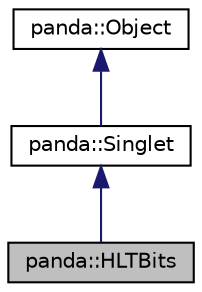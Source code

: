 digraph G
{
  edge [fontname="Helvetica",fontsize="10",labelfontname="Helvetica",labelfontsize="10"];
  node [fontname="Helvetica",fontsize="10",shape=record];
  Node1 [label="panda::HLTBits",height=0.2,width=0.4,color="black", fillcolor="grey75", style="filled" fontcolor="black"];
  Node2 -> Node1 [dir=back,color="midnightblue",fontsize="10",style="solid"];
  Node2 [label="panda::Singlet",height=0.2,width=0.4,color="black", fillcolor="white", style="filled",URL="$classpanda_1_1Singlet.html",tooltip="Base class for singlet objects."];
  Node3 -> Node2 [dir=back,color="midnightblue",fontsize="10",style="solid"];
  Node3 [label="panda::Object",height=0.2,width=0.4,color="black", fillcolor="white", style="filled",URL="$classpanda_1_1Object.html",tooltip="Object base class."];
}
